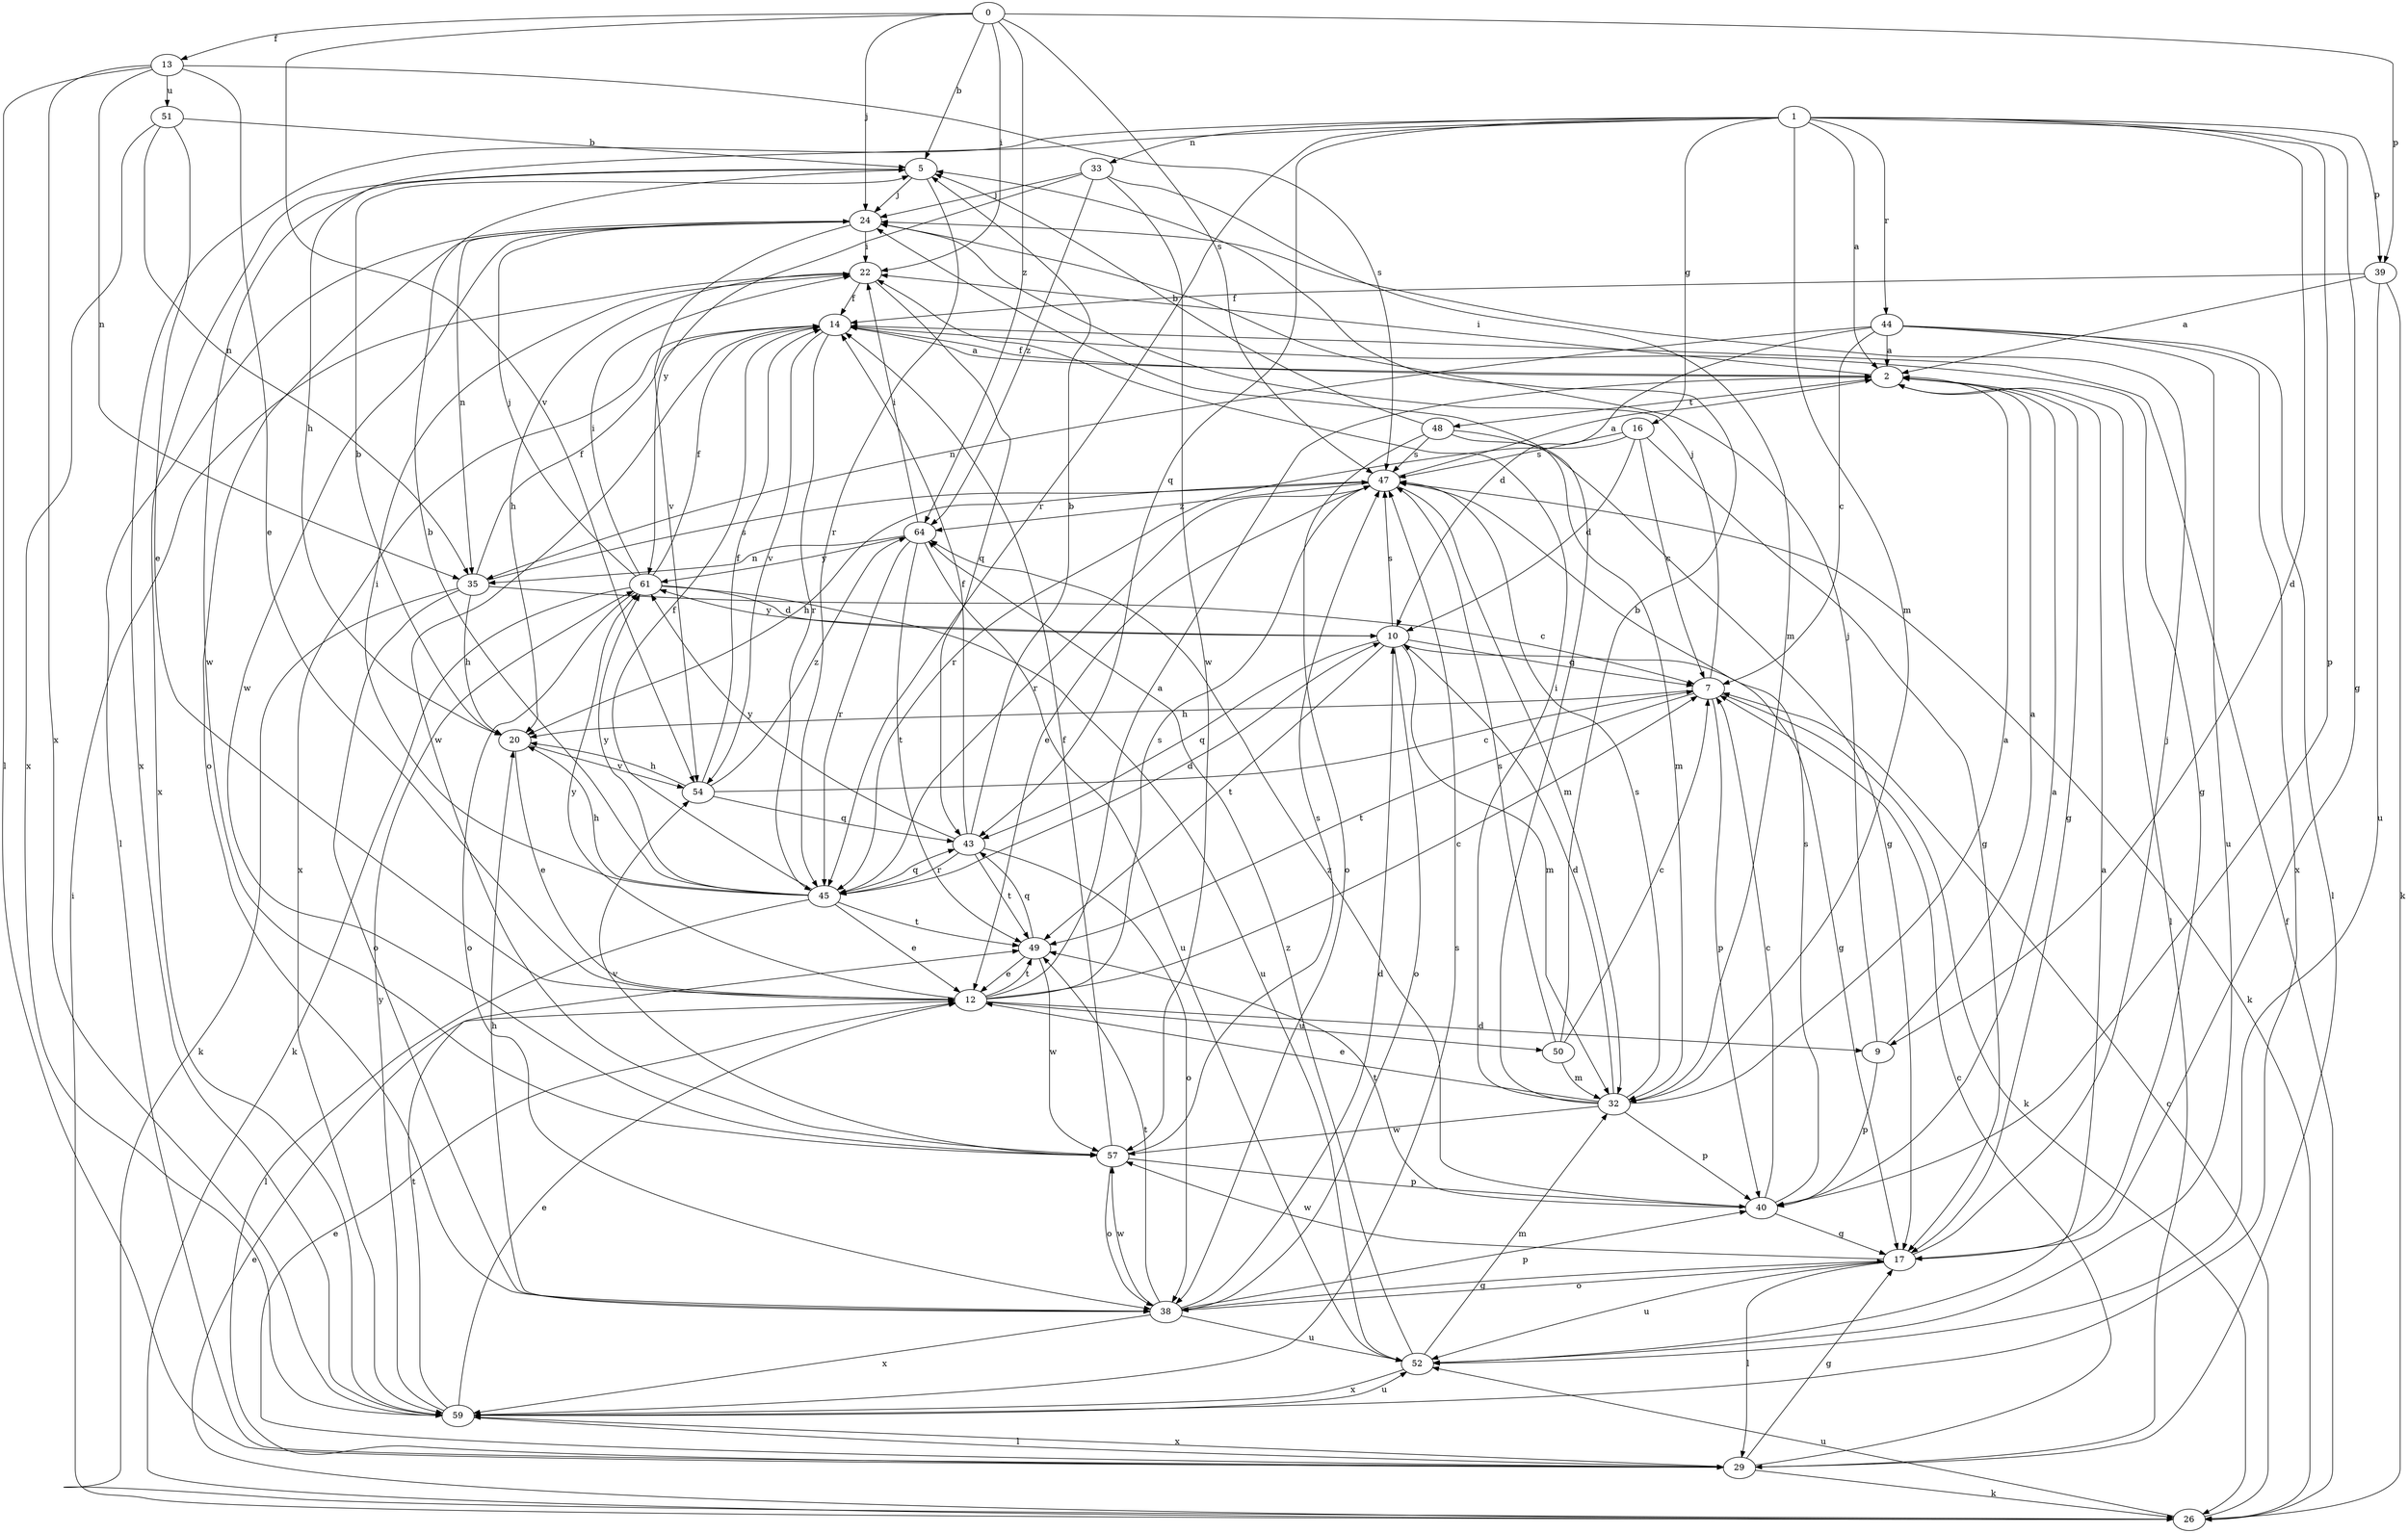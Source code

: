 strict digraph  {
0;
1;
2;
5;
7;
9;
10;
12;
13;
14;
16;
17;
20;
22;
24;
26;
29;
32;
33;
35;
38;
39;
40;
43;
44;
45;
47;
48;
49;
50;
51;
52;
54;
57;
59;
61;
64;
0 -> 5  [label=b];
0 -> 13  [label=f];
0 -> 22  [label=i];
0 -> 24  [label=j];
0 -> 39  [label=p];
0 -> 47  [label=s];
0 -> 54  [label=v];
0 -> 64  [label=z];
1 -> 2  [label=a];
1 -> 9  [label=d];
1 -> 16  [label=g];
1 -> 17  [label=g];
1 -> 20  [label=h];
1 -> 32  [label=m];
1 -> 33  [label=n];
1 -> 39  [label=p];
1 -> 40  [label=p];
1 -> 43  [label=q];
1 -> 44  [label=r];
1 -> 45  [label=r];
1 -> 59  [label=x];
2 -> 14  [label=f];
2 -> 17  [label=g];
2 -> 22  [label=i];
2 -> 29  [label=l];
2 -> 48  [label=t];
5 -> 24  [label=j];
5 -> 45  [label=r];
5 -> 57  [label=w];
5 -> 59  [label=x];
7 -> 20  [label=h];
7 -> 24  [label=j];
7 -> 26  [label=k];
7 -> 40  [label=p];
7 -> 49  [label=t];
9 -> 2  [label=a];
9 -> 24  [label=j];
9 -> 40  [label=p];
10 -> 7  [label=c];
10 -> 17  [label=g];
10 -> 32  [label=m];
10 -> 38  [label=o];
10 -> 43  [label=q];
10 -> 47  [label=s];
10 -> 49  [label=t];
10 -> 61  [label=y];
12 -> 2  [label=a];
12 -> 7  [label=c];
12 -> 9  [label=d];
12 -> 47  [label=s];
12 -> 49  [label=t];
12 -> 50  [label=u];
12 -> 61  [label=y];
13 -> 12  [label=e];
13 -> 29  [label=l];
13 -> 35  [label=n];
13 -> 47  [label=s];
13 -> 51  [label=u];
13 -> 59  [label=x];
14 -> 2  [label=a];
14 -> 17  [label=g];
14 -> 45  [label=r];
14 -> 54  [label=v];
14 -> 57  [label=w];
14 -> 59  [label=x];
16 -> 7  [label=c];
16 -> 10  [label=d];
16 -> 17  [label=g];
16 -> 45  [label=r];
16 -> 47  [label=s];
17 -> 24  [label=j];
17 -> 29  [label=l];
17 -> 38  [label=o];
17 -> 52  [label=u];
17 -> 57  [label=w];
20 -> 5  [label=b];
20 -> 12  [label=e];
20 -> 54  [label=v];
22 -> 14  [label=f];
22 -> 20  [label=h];
22 -> 43  [label=q];
24 -> 22  [label=i];
24 -> 29  [label=l];
24 -> 35  [label=n];
24 -> 38  [label=o];
24 -> 54  [label=v];
24 -> 57  [label=w];
26 -> 7  [label=c];
26 -> 12  [label=e];
26 -> 14  [label=f];
26 -> 22  [label=i];
26 -> 52  [label=u];
29 -> 7  [label=c];
29 -> 12  [label=e];
29 -> 17  [label=g];
29 -> 26  [label=k];
29 -> 59  [label=x];
32 -> 2  [label=a];
32 -> 10  [label=d];
32 -> 12  [label=e];
32 -> 22  [label=i];
32 -> 24  [label=j];
32 -> 40  [label=p];
32 -> 47  [label=s];
32 -> 57  [label=w];
33 -> 24  [label=j];
33 -> 32  [label=m];
33 -> 57  [label=w];
33 -> 61  [label=y];
33 -> 64  [label=z];
35 -> 7  [label=c];
35 -> 14  [label=f];
35 -> 20  [label=h];
35 -> 26  [label=k];
35 -> 38  [label=o];
35 -> 47  [label=s];
38 -> 10  [label=d];
38 -> 17  [label=g];
38 -> 20  [label=h];
38 -> 40  [label=p];
38 -> 49  [label=t];
38 -> 52  [label=u];
38 -> 57  [label=w];
38 -> 59  [label=x];
39 -> 2  [label=a];
39 -> 14  [label=f];
39 -> 26  [label=k];
39 -> 52  [label=u];
40 -> 2  [label=a];
40 -> 7  [label=c];
40 -> 17  [label=g];
40 -> 47  [label=s];
40 -> 49  [label=t];
40 -> 64  [label=z];
43 -> 5  [label=b];
43 -> 14  [label=f];
43 -> 38  [label=o];
43 -> 45  [label=r];
43 -> 49  [label=t];
43 -> 61  [label=y];
44 -> 2  [label=a];
44 -> 7  [label=c];
44 -> 10  [label=d];
44 -> 29  [label=l];
44 -> 35  [label=n];
44 -> 52  [label=u];
44 -> 59  [label=x];
45 -> 5  [label=b];
45 -> 10  [label=d];
45 -> 12  [label=e];
45 -> 14  [label=f];
45 -> 20  [label=h];
45 -> 22  [label=i];
45 -> 29  [label=l];
45 -> 43  [label=q];
45 -> 49  [label=t];
45 -> 61  [label=y];
47 -> 2  [label=a];
47 -> 12  [label=e];
47 -> 20  [label=h];
47 -> 26  [label=k];
47 -> 32  [label=m];
47 -> 45  [label=r];
47 -> 64  [label=z];
48 -> 5  [label=b];
48 -> 17  [label=g];
48 -> 32  [label=m];
48 -> 38  [label=o];
48 -> 47  [label=s];
49 -> 12  [label=e];
49 -> 43  [label=q];
49 -> 57  [label=w];
50 -> 5  [label=b];
50 -> 7  [label=c];
50 -> 32  [label=m];
50 -> 47  [label=s];
51 -> 5  [label=b];
51 -> 12  [label=e];
51 -> 35  [label=n];
51 -> 59  [label=x];
52 -> 2  [label=a];
52 -> 32  [label=m];
52 -> 59  [label=x];
52 -> 64  [label=z];
54 -> 7  [label=c];
54 -> 14  [label=f];
54 -> 20  [label=h];
54 -> 43  [label=q];
54 -> 64  [label=z];
57 -> 14  [label=f];
57 -> 38  [label=o];
57 -> 40  [label=p];
57 -> 47  [label=s];
57 -> 54  [label=v];
59 -> 12  [label=e];
59 -> 29  [label=l];
59 -> 47  [label=s];
59 -> 49  [label=t];
59 -> 52  [label=u];
59 -> 61  [label=y];
61 -> 10  [label=d];
61 -> 14  [label=f];
61 -> 22  [label=i];
61 -> 24  [label=j];
61 -> 26  [label=k];
61 -> 38  [label=o];
61 -> 52  [label=u];
64 -> 22  [label=i];
64 -> 35  [label=n];
64 -> 45  [label=r];
64 -> 49  [label=t];
64 -> 52  [label=u];
64 -> 61  [label=y];
}
